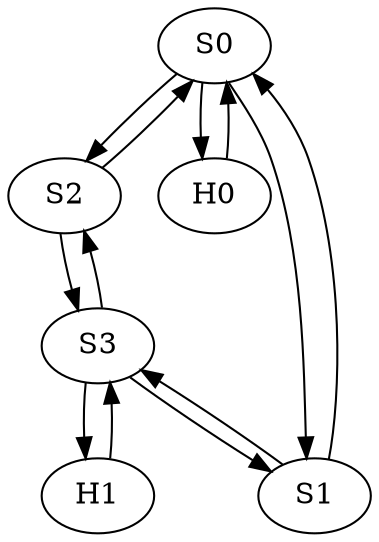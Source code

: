strict digraph  {
	S0	 [id=0,
		ip="10.0.0.0",
		mac="00:00:0a:00:00:00",
		type=switch];
	S2	 [id=2,
		ip="10.0.0.2",
		mac="00:00:0a:00:00:02",
		type=switch];
	S0 -> S2	 [dst_port=1,
		src_port=3];
	H0	 [id=-1,
		ip="10.255.255.253",
		mac="00:00:0a:ff:ff:fd",
		type=host];
	S0 -> H0	 [dst_port=1,
		src_port=1];
	S1	 [id=1,
		ip="10.0.0.1",
		mac="00:00:0a:00:00:01",
		type=switch];
	S0 -> S1	 [dst_port=1,
		src_port=2];
	S3	 [id=3,
		ip="10.0.0.3",
		mac="00:00:0a:00:00:03",
		type=switch];
	S3 -> S2	 [dst_port=2,
		src_port=2];
	H1	 [id=4,
		ip="10.0.0.4",
		mac="00:00:0a:00:00:04",
		type=host];
	S3 -> H1	 [dst_port=1,
		src_port=3];
	S3 -> S1	 [dst_port=2,
		src_port=1];
	S2 -> S0	 [dst_port=3,
		src_port=1];
	S2 -> S3	 [dst_port=2,
		src_port=2];
	H0 -> S0	 [dst_port=1,
		src_port=1];
	H1 -> S3	 [dst_port=3,
		src_port=1];
	S1 -> S0	 [dst_port=2,
		src_port=1];
	S1 -> S3	 [dst_port=1,
		src_port=2];
}
